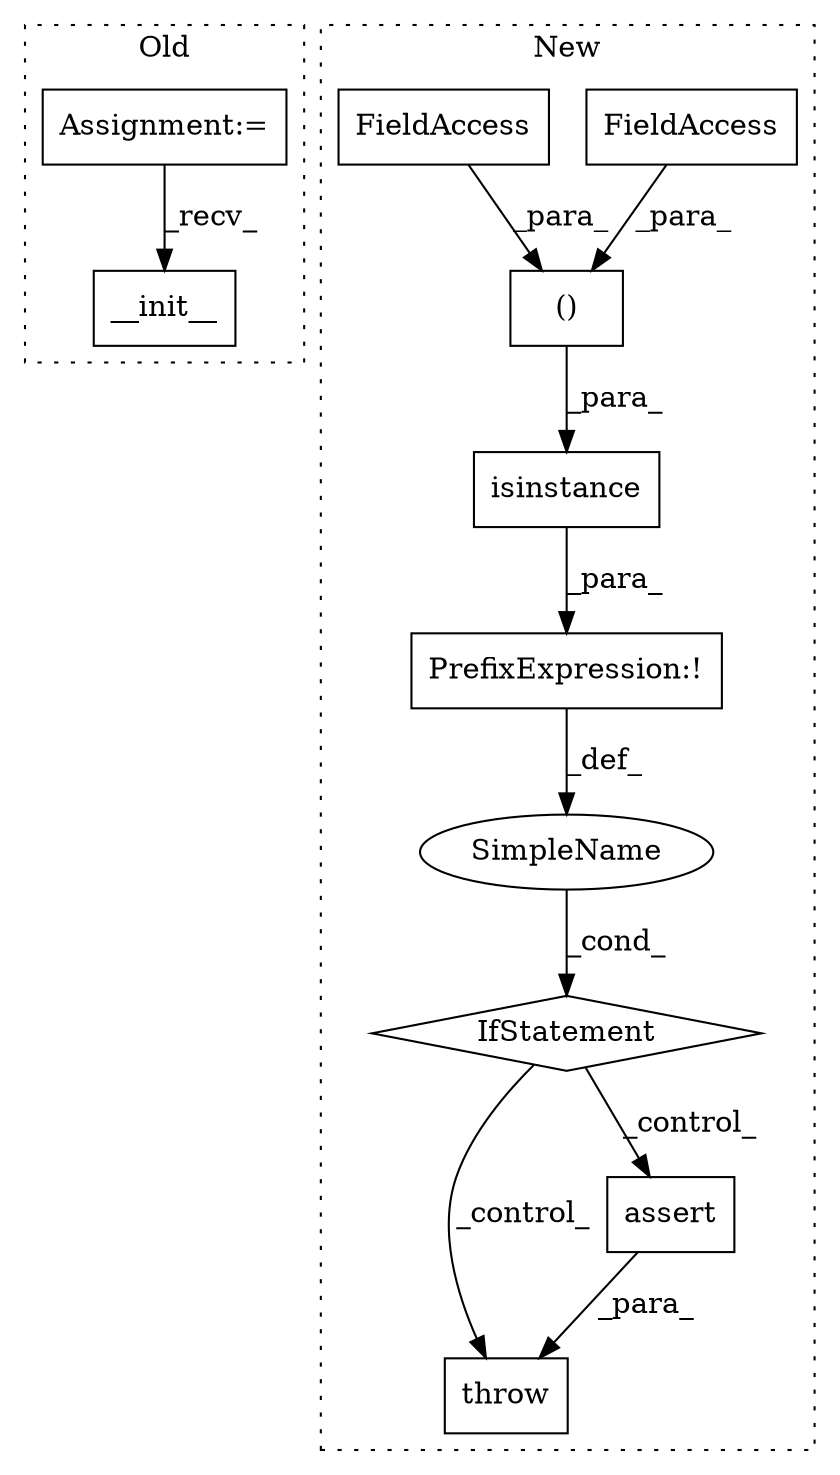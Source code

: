 digraph G {
subgraph cluster0 {
1 [label="__init__" a="32" s="1017,1046" l="9,1" shape="box"];
10 [label="Assignment:=" a="7" s="1000" l="5" shape="box"];
label = "Old";
style="dotted";
}
subgraph cluster1 {
2 [label="isinstance" a="32" s="1155,1217" l="11,2" shape="box"];
3 [label="()" a="106" s="1179" l="38" shape="box"];
4 [label="PrefixExpression:!" a="38" s="1154" l="1" shape="box"];
5 [label="throw" a="53" s="1229" l="6" shape="box"];
6 [label="FieldAccess" a="22" s="1195" l="5" shape="box"];
7 [label="IfStatement" a="25" s="1150,1219" l="4,2" shape="diamond"];
8 [label="SimpleName" a="42" s="" l="" shape="ellipse"];
9 [label="assert" a="32" s="1235" l="16" shape="box"];
11 [label="FieldAccess" a="22" s="1213" l="4" shape="box"];
label = "New";
style="dotted";
}
2 -> 4 [label="_para_"];
3 -> 2 [label="_para_"];
4 -> 8 [label="_def_"];
6 -> 3 [label="_para_"];
7 -> 5 [label="_control_"];
7 -> 9 [label="_control_"];
8 -> 7 [label="_cond_"];
9 -> 5 [label="_para_"];
10 -> 1 [label="_recv_"];
11 -> 3 [label="_para_"];
}